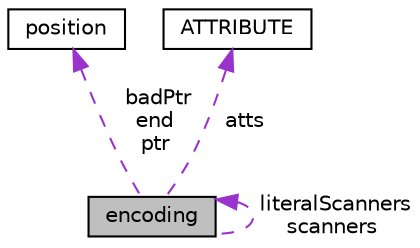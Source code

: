 digraph "encoding"
{
 // LATEX_PDF_SIZE
  edge [fontname="Helvetica",fontsize="10",labelfontname="Helvetica",labelfontsize="10"];
  node [fontname="Helvetica",fontsize="10",shape=record];
  Node1 [label="encoding",height=0.2,width=0.4,color="black", fillcolor="grey75", style="filled", fontcolor="black",tooltip=" "];
  Node2 -> Node1 [dir="back",color="darkorchid3",fontsize="10",style="dashed",label=" badPtr\nend\nptr" ,fontname="Helvetica"];
  Node2 [label="position",height=0.2,width=0.4,color="black", fillcolor="white", style="filled",URL="$structposition.html",tooltip=" "];
  Node3 -> Node1 [dir="back",color="darkorchid3",fontsize="10",style="dashed",label=" atts" ,fontname="Helvetica"];
  Node3 [label="ATTRIBUTE",height=0.2,width=0.4,color="black", fillcolor="white", style="filled",URL="$structATTRIBUTE.html",tooltip=" "];
  Node1 -> Node1 [dir="back",color="darkorchid3",fontsize="10",style="dashed",label=" literalScanners\nscanners" ,fontname="Helvetica"];
}
